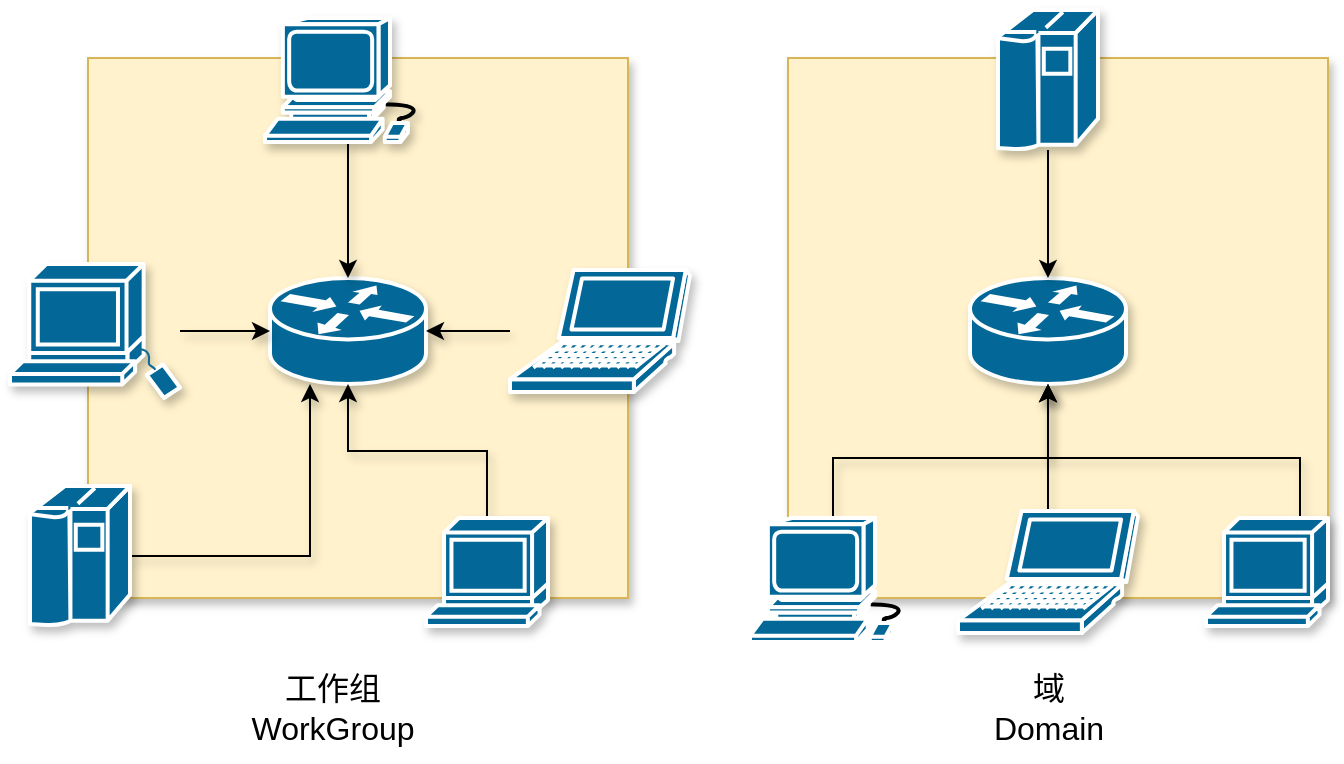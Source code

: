 <mxfile version="12.6.5" type="device"><diagram id="67WB8dhcfDGUW3ALZ5JH" name="第 1 页"><mxGraphModel dx="1422" dy="822" grid="1" gridSize="10" guides="1" tooltips="1" connect="1" arrows="1" fold="1" page="1" pageScale="1" pageWidth="827" pageHeight="1169" math="0" shadow="0"><root><mxCell id="0"/><mxCell id="1" parent="0"/><mxCell id="LahJ2uMK67VkIvrEtWet-16" value="" style="whiteSpace=wrap;html=1;aspect=fixed;fillColor=#fff2cc;strokeColor=#d6b656;shadow=1;" parent="1" vertex="1"><mxGeometry x="149" y="310" width="270" height="270" as="geometry"/></mxCell><mxCell id="LahJ2uMK67VkIvrEtWet-3" value="" style="shape=mxgraph.cisco.routers.router;html=1;pointerEvents=1;dashed=0;fillColor=#036897;strokeColor=#ffffff;strokeWidth=2;verticalLabelPosition=bottom;verticalAlign=top;align=center;outlineConnect=0;shadow=1;" parent="1" vertex="1"><mxGeometry x="240" y="420" width="78" height="53" as="geometry"/></mxCell><mxCell id="LahJ2uMK67VkIvrEtWet-9" style="edgeStyle=orthogonalEdgeStyle;rounded=0;orthogonalLoop=1;jettySize=auto;html=1;shadow=1;" parent="1" source="LahJ2uMK67VkIvrEtWet-4" target="LahJ2uMK67VkIvrEtWet-3" edge="1"><mxGeometry relative="1" as="geometry"/></mxCell><mxCell id="LahJ2uMK67VkIvrEtWet-4" value="" style="shape=mxgraph.cisco.computers_and_peripherals.laptop;html=1;pointerEvents=1;dashed=0;fillColor=#036897;strokeColor=#ffffff;strokeWidth=2;verticalLabelPosition=bottom;verticalAlign=top;align=center;outlineConnect=0;shadow=1;" parent="1" vertex="1"><mxGeometry x="360" y="416" width="90" height="61" as="geometry"/></mxCell><mxCell id="LahJ2uMK67VkIvrEtWet-8" style="edgeStyle=orthogonalEdgeStyle;rounded=0;orthogonalLoop=1;jettySize=auto;html=1;shadow=1;" parent="1" source="LahJ2uMK67VkIvrEtWet-5" target="LahJ2uMK67VkIvrEtWet-3" edge="1"><mxGeometry relative="1" as="geometry"/></mxCell><mxCell id="LahJ2uMK67VkIvrEtWet-5" value="" style="shape=mxgraph.cisco.computers_and_peripherals.terminal;html=1;pointerEvents=1;dashed=0;fillColor=#036897;strokeColor=#ffffff;strokeWidth=2;verticalLabelPosition=bottom;verticalAlign=top;align=center;outlineConnect=0;shadow=1;" parent="1" vertex="1"><mxGeometry x="318" y="540" width="61" height="54" as="geometry"/></mxCell><mxCell id="LahJ2uMK67VkIvrEtWet-10" style="edgeStyle=orthogonalEdgeStyle;rounded=0;orthogonalLoop=1;jettySize=auto;html=1;shadow=1;" parent="1" source="LahJ2uMK67VkIvrEtWet-6" target="LahJ2uMK67VkIvrEtWet-3" edge="1"><mxGeometry relative="1" as="geometry"/></mxCell><mxCell id="LahJ2uMK67VkIvrEtWet-6" value="" style="shape=mxgraph.cisco.computers_and_peripherals.sun_workstation;html=1;pointerEvents=1;dashed=0;fillColor=#036897;strokeColor=#ffffff;strokeWidth=2;verticalLabelPosition=bottom;verticalAlign=top;align=center;outlineConnect=0;shadow=1;" parent="1" vertex="1"><mxGeometry x="110" y="413" width="85" height="67" as="geometry"/></mxCell><mxCell id="LahJ2uMK67VkIvrEtWet-12" style="edgeStyle=orthogonalEdgeStyle;rounded=0;orthogonalLoop=1;jettySize=auto;html=1;shadow=1;" parent="1" source="LahJ2uMK67VkIvrEtWet-11" target="LahJ2uMK67VkIvrEtWet-3" edge="1"><mxGeometry relative="1" as="geometry"/></mxCell><mxCell id="LahJ2uMK67VkIvrEtWet-11" value="" style="shape=mxgraph.cisco.computers_and_peripherals.workstation;html=1;pointerEvents=1;dashed=0;fillColor=#036897;strokeColor=#ffffff;strokeWidth=2;verticalLabelPosition=bottom;verticalAlign=top;align=center;outlineConnect=0;shadow=1;" parent="1" vertex="1"><mxGeometry x="237.5" y="290" width="83" height="62" as="geometry"/></mxCell><mxCell id="LahJ2uMK67VkIvrEtWet-15" style="edgeStyle=orthogonalEdgeStyle;rounded=0;orthogonalLoop=1;jettySize=auto;html=1;shadow=1;" parent="1" source="LahJ2uMK67VkIvrEtWet-14" target="LahJ2uMK67VkIvrEtWet-3" edge="1"><mxGeometry relative="1" as="geometry"><Array as="points"><mxPoint x="260" y="559"/></Array></mxGeometry></mxCell><mxCell id="LahJ2uMK67VkIvrEtWet-14" value="" style="shape=mxgraph.cisco.computers_and_peripherals.ibm_mainframe;html=1;pointerEvents=1;dashed=0;fillColor=#036897;strokeColor=#ffffff;strokeWidth=2;verticalLabelPosition=bottom;verticalAlign=top;align=center;outlineConnect=0;shadow=1;" parent="1" vertex="1"><mxGeometry x="120" y="524" width="50" height="70" as="geometry"/></mxCell><mxCell id="LahJ2uMK67VkIvrEtWet-17" value="工作组&lt;br style=&quot;font-size: 16px;&quot;&gt;WorkGroup" style="text;html=1;align=center;verticalAlign=middle;resizable=0;points=[];autosize=1;fontSize=16;shadow=1;" parent="1" vertex="1"><mxGeometry x="220.5" y="615" width="100" height="40" as="geometry"/></mxCell><mxCell id="LahJ2uMK67VkIvrEtWet-18" value="" style="whiteSpace=wrap;html=1;aspect=fixed;fillColor=#fff2cc;strokeColor=#d6b656;shadow=1;" parent="1" vertex="1"><mxGeometry x="499" y="310" width="270" height="270" as="geometry"/></mxCell><mxCell id="LahJ2uMK67VkIvrEtWet-19" value="" style="shape=mxgraph.cisco.routers.router;html=1;pointerEvents=1;dashed=0;fillColor=#036897;strokeColor=#ffffff;strokeWidth=2;verticalLabelPosition=bottom;verticalAlign=top;align=center;outlineConnect=0;shadow=1;" parent="1" vertex="1"><mxGeometry x="590" y="420" width="78" height="53" as="geometry"/></mxCell><mxCell id="LahJ2uMK67VkIvrEtWet-20" style="edgeStyle=orthogonalEdgeStyle;rounded=0;orthogonalLoop=1;jettySize=auto;html=1;shadow=1;" parent="1" source="LahJ2uMK67VkIvrEtWet-21" target="LahJ2uMK67VkIvrEtWet-19" edge="1"><mxGeometry relative="1" as="geometry"/></mxCell><mxCell id="LahJ2uMK67VkIvrEtWet-21" value="" style="shape=mxgraph.cisco.computers_and_peripherals.laptop;html=1;pointerEvents=1;dashed=0;fillColor=#036897;strokeColor=#ffffff;strokeWidth=2;verticalLabelPosition=bottom;verticalAlign=top;align=center;outlineConnect=0;shadow=1;" parent="1" vertex="1"><mxGeometry x="584" y="536.5" width="90" height="61" as="geometry"/></mxCell><mxCell id="LahJ2uMK67VkIvrEtWet-22" style="edgeStyle=orthogonalEdgeStyle;rounded=0;orthogonalLoop=1;jettySize=auto;html=1;shadow=1;" parent="1" source="LahJ2uMK67VkIvrEtWet-23" target="LahJ2uMK67VkIvrEtWet-19" edge="1"><mxGeometry relative="1" as="geometry"><Array as="points"><mxPoint x="755" y="510"/><mxPoint x="629" y="510"/></Array></mxGeometry></mxCell><mxCell id="LahJ2uMK67VkIvrEtWet-23" value="" style="shape=mxgraph.cisco.computers_and_peripherals.terminal;html=1;pointerEvents=1;dashed=0;fillColor=#036897;strokeColor=#ffffff;strokeWidth=2;verticalLabelPosition=bottom;verticalAlign=top;align=center;outlineConnect=0;shadow=1;" parent="1" vertex="1"><mxGeometry x="708" y="540" width="61" height="54" as="geometry"/></mxCell><mxCell id="LahJ2uMK67VkIvrEtWet-26" style="edgeStyle=orthogonalEdgeStyle;rounded=0;orthogonalLoop=1;jettySize=auto;html=1;shadow=1;" parent="1" source="LahJ2uMK67VkIvrEtWet-27" target="LahJ2uMK67VkIvrEtWet-19" edge="1"><mxGeometry relative="1" as="geometry"><Array as="points"><mxPoint x="522" y="510"/><mxPoint x="629" y="510"/></Array></mxGeometry></mxCell><mxCell id="LahJ2uMK67VkIvrEtWet-27" value="" style="shape=mxgraph.cisco.computers_and_peripherals.workstation;html=1;pointerEvents=1;dashed=0;fillColor=#036897;strokeColor=#ffffff;strokeWidth=2;verticalLabelPosition=bottom;verticalAlign=top;align=center;outlineConnect=0;" parent="1" vertex="1"><mxGeometry x="480" y="540" width="83" height="62" as="geometry"/></mxCell><mxCell id="LahJ2uMK67VkIvrEtWet-31" style="edgeStyle=orthogonalEdgeStyle;rounded=0;orthogonalLoop=1;jettySize=auto;html=1;fontSize=16;shadow=1;" parent="1" source="LahJ2uMK67VkIvrEtWet-29" target="LahJ2uMK67VkIvrEtWet-19" edge="1"><mxGeometry relative="1" as="geometry"/></mxCell><mxCell id="LahJ2uMK67VkIvrEtWet-29" value="" style="shape=mxgraph.cisco.computers_and_peripherals.ibm_mainframe;html=1;pointerEvents=1;dashed=0;fillColor=#036897;strokeColor=#ffffff;strokeWidth=2;verticalLabelPosition=bottom;verticalAlign=top;align=center;outlineConnect=0;shadow=1;" parent="1" vertex="1"><mxGeometry x="604" y="286" width="50" height="70" as="geometry"/></mxCell><mxCell id="LahJ2uMK67VkIvrEtWet-30" value="域&lt;br style=&quot;font-size: 16px&quot;&gt;Domain" style="text;html=1;align=center;verticalAlign=middle;resizable=0;points=[];autosize=1;fontSize=16;shadow=1;" parent="1" vertex="1"><mxGeometry x="594" y="615" width="70" height="40" as="geometry"/></mxCell></root></mxGraphModel></diagram></mxfile>